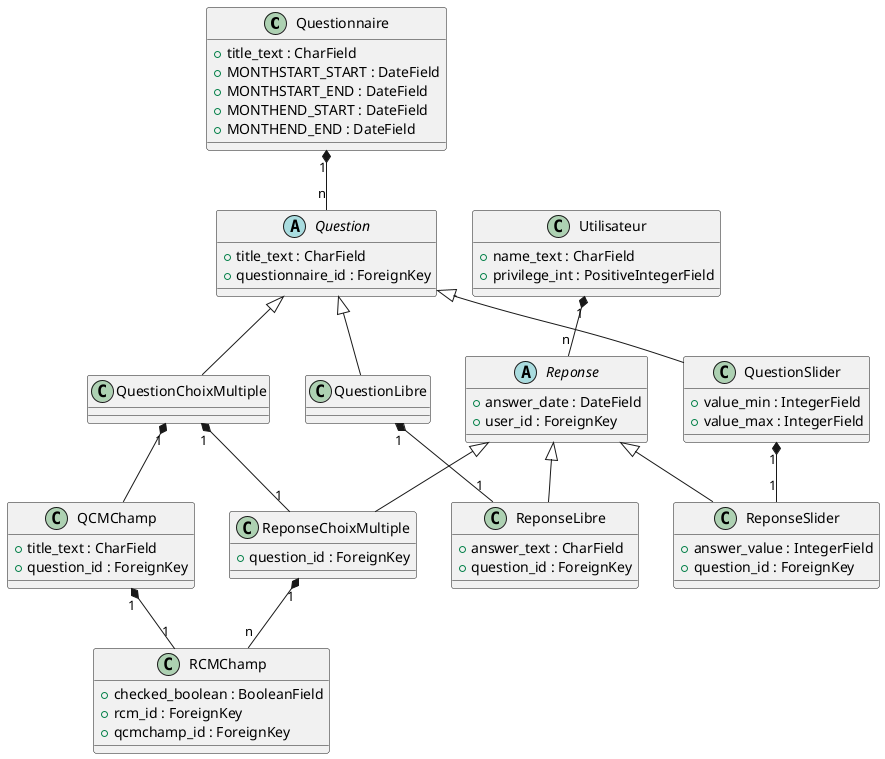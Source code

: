 @startuml

class Questionnaire {
+ title_text : CharField
+ MONTHSTART_START : DateField
+ MONTHSTART_END : DateField
+ MONTHEND_START : DateField
+ MONTHEND_END : DateField
}

abstract Question{
+ title_text : CharField
+ questionnaire_id : ForeignKey
}

Questionnaire "1" *-- "n" Question

class QuestionSlider{
+ value_min : IntegerField
+ value_max : IntegerField
}

Question <|-- QuestionSlider

class QuestionChoixMultiple{
}

Question <|-- QuestionChoixMultiple

class QCMChamp{
+ title_text : CharField
+ question_id : ForeignKey
}

QuestionChoixMultiple "1" *-- QCMChamp

class QuestionLibre{
}

Question <|-- QuestionLibre

class Utilisateur{
+ name_text : CharField
+ privilege_int : PositiveIntegerField
}

abstract Reponse{
+ answer_date : DateField
+ user_id : ForeignKey
}

Utilisateur "1" *-- "n" Reponse

class ReponseSlider{
+ answer_value : IntegerField
+ question_id : ForeignKey
}

Reponse <|-- ReponseSlider
QuestionSlider "1" *-- "1" ReponseSlider

class ReponseChoixMultiple{
+ question_id : ForeignKey
}

Reponse <|-- ReponseChoixMultiple
QuestionChoixMultiple "1" *-- "1" ReponseChoixMultiple

class RCMChamp{
+ checked_boolean : BooleanField
+ rcm_id : ForeignKey
+ qcmchamp_id : ForeignKey
}

ReponseChoixMultiple "1" *-- "n" RCMChamp
QCMChamp "1" *-- "1" RCMChamp

class ReponseLibre{
+ answer_text : CharField
+ question_id : ForeignKey
}

Reponse <|-- ReponseLibre
QuestionLibre "1" *-- "1" ReponseLibre
@enduml